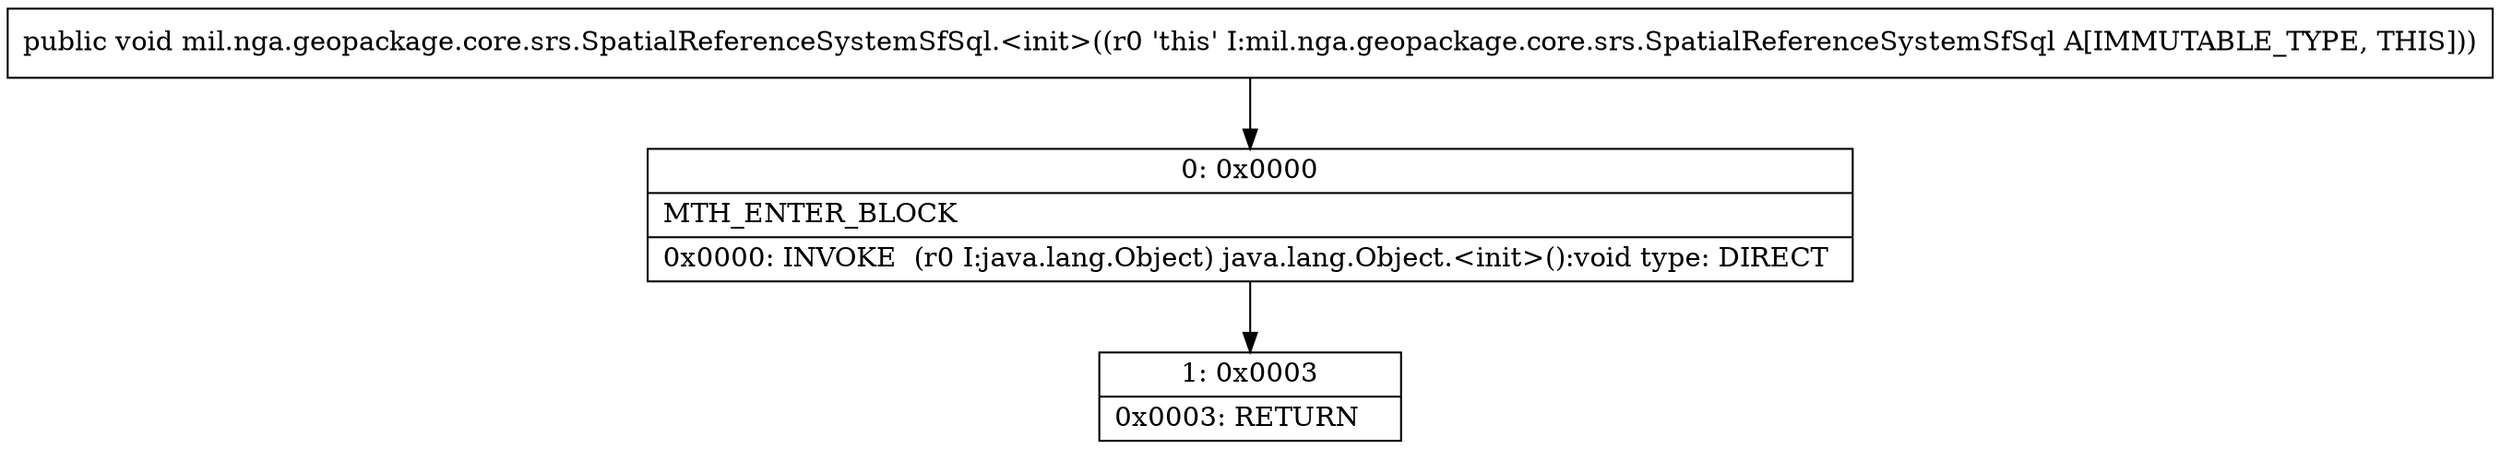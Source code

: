 digraph "CFG formil.nga.geopackage.core.srs.SpatialReferenceSystemSfSql.\<init\>()V" {
Node_0 [shape=record,label="{0\:\ 0x0000|MTH_ENTER_BLOCK\l|0x0000: INVOKE  (r0 I:java.lang.Object) java.lang.Object.\<init\>():void type: DIRECT \l}"];
Node_1 [shape=record,label="{1\:\ 0x0003|0x0003: RETURN   \l}"];
MethodNode[shape=record,label="{public void mil.nga.geopackage.core.srs.SpatialReferenceSystemSfSql.\<init\>((r0 'this' I:mil.nga.geopackage.core.srs.SpatialReferenceSystemSfSql A[IMMUTABLE_TYPE, THIS])) }"];
MethodNode -> Node_0;
Node_0 -> Node_1;
}

